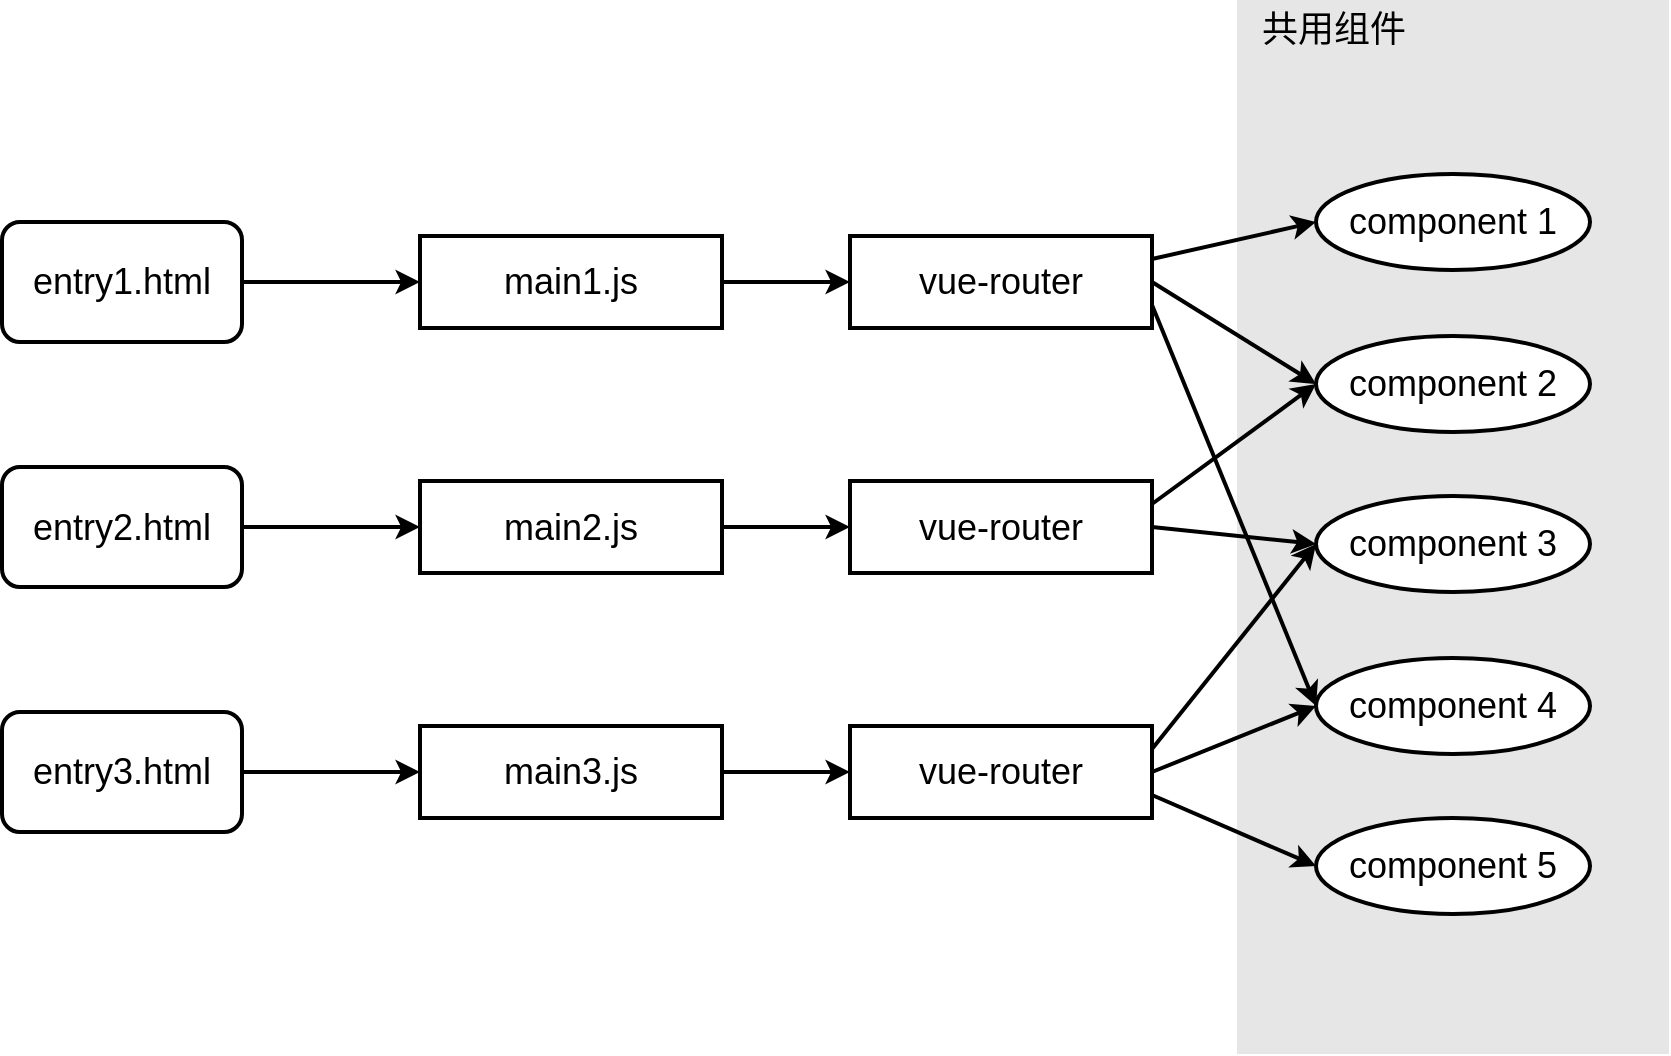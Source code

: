 <mxfile version="11.2.8" type="device" pages="1"><diagram id="a0fTaRXVqyOugfjWRZu5" name="第 1 页"><mxGraphModel dx="1473" dy="1041" grid="0" gridSize="10" guides="1" tooltips="1" connect="1" arrows="1" fold="1" page="0" pageScale="1" pageWidth="827" pageHeight="583" math="0" shadow="0"><root><mxCell id="0"/><mxCell id="1" parent="0"/><mxCell id="IcwkMOCIc-AjlrpbSG17-33" value="" style="rounded=0;whiteSpace=wrap;html=1;strokeWidth=2;fontSize=18;fillColor=#E6E6E6;strokeColor=none;" vertex="1" parent="1"><mxGeometry x="546.5" y="112" width="216" height="527" as="geometry"/></mxCell><mxCell id="IcwkMOCIc-AjlrpbSG17-22" style="edgeStyle=none;rounded=0;orthogonalLoop=1;jettySize=auto;html=1;entryX=0;entryY=0.5;entryDx=0;entryDy=0;strokeWidth=2;fontSize=18;" edge="1" parent="1" source="IcwkMOCIc-AjlrpbSG17-1" target="IcwkMOCIc-AjlrpbSG17-4"><mxGeometry relative="1" as="geometry"/></mxCell><mxCell id="IcwkMOCIc-AjlrpbSG17-1" value="&lt;font style=&quot;font-size: 18px;&quot;&gt;entry1.html&lt;/font&gt;" style="rounded=1;whiteSpace=wrap;html=1;strokeWidth=2;fontSize=18;" vertex="1" parent="1"><mxGeometry x="-71" y="223" width="120" height="60" as="geometry"/></mxCell><mxCell id="IcwkMOCIc-AjlrpbSG17-23" style="edgeStyle=none;rounded=0;orthogonalLoop=1;jettySize=auto;html=1;entryX=0;entryY=0.5;entryDx=0;entryDy=0;strokeWidth=2;fontSize=18;" edge="1" parent="1" source="IcwkMOCIc-AjlrpbSG17-2" target="IcwkMOCIc-AjlrpbSG17-8"><mxGeometry relative="1" as="geometry"/></mxCell><mxCell id="IcwkMOCIc-AjlrpbSG17-2" value="&lt;font style=&quot;font-size: 18px&quot;&gt;entry2.html&lt;/font&gt;" style="rounded=1;whiteSpace=wrap;html=1;strokeWidth=2;fontSize=18;" vertex="1" parent="1"><mxGeometry x="-71" y="345.5" width="120" height="60" as="geometry"/></mxCell><mxCell id="IcwkMOCIc-AjlrpbSG17-24" style="edgeStyle=none;rounded=0;orthogonalLoop=1;jettySize=auto;html=1;entryX=0;entryY=0.5;entryDx=0;entryDy=0;strokeWidth=2;fontSize=18;" edge="1" parent="1" source="IcwkMOCIc-AjlrpbSG17-3" target="IcwkMOCIc-AjlrpbSG17-9"><mxGeometry relative="1" as="geometry"/></mxCell><mxCell id="IcwkMOCIc-AjlrpbSG17-3" value="&lt;font style=&quot;font-size: 18px&quot;&gt;entry3.html&lt;/font&gt;" style="rounded=1;whiteSpace=wrap;html=1;strokeWidth=2;fontSize=18;" vertex="1" parent="1"><mxGeometry x="-71" y="468" width="120" height="60" as="geometry"/></mxCell><mxCell id="IcwkMOCIc-AjlrpbSG17-27" style="edgeStyle=none;rounded=0;orthogonalLoop=1;jettySize=auto;html=1;entryX=0;entryY=0.5;entryDx=0;entryDy=0;strokeWidth=2;fontSize=18;" edge="1" parent="1" source="IcwkMOCIc-AjlrpbSG17-4" target="IcwkMOCIc-AjlrpbSG17-10"><mxGeometry relative="1" as="geometry"/></mxCell><mxCell id="IcwkMOCIc-AjlrpbSG17-4" value="&lt;font style=&quot;font-size: 18px&quot;&gt;main1.js&lt;/font&gt;" style="rounded=0;whiteSpace=wrap;html=1;strokeWidth=2;fontSize=18;" vertex="1" parent="1"><mxGeometry x="138" y="230" width="151" height="46" as="geometry"/></mxCell><mxCell id="IcwkMOCIc-AjlrpbSG17-26" style="edgeStyle=none;rounded=0;orthogonalLoop=1;jettySize=auto;html=1;entryX=0;entryY=0.5;entryDx=0;entryDy=0;strokeWidth=2;fontSize=18;" edge="1" parent="1" source="IcwkMOCIc-AjlrpbSG17-8" target="IcwkMOCIc-AjlrpbSG17-11"><mxGeometry relative="1" as="geometry"/></mxCell><mxCell id="IcwkMOCIc-AjlrpbSG17-8" value="&lt;font style=&quot;font-size: 18px&quot;&gt;main2.js&lt;/font&gt;" style="rounded=0;whiteSpace=wrap;html=1;strokeWidth=2;fontSize=18;" vertex="1" parent="1"><mxGeometry x="138" y="352.5" width="151" height="46" as="geometry"/></mxCell><mxCell id="IcwkMOCIc-AjlrpbSG17-25" style="edgeStyle=none;rounded=0;orthogonalLoop=1;jettySize=auto;html=1;entryX=0;entryY=0.5;entryDx=0;entryDy=0;strokeWidth=2;fontSize=18;" edge="1" parent="1" source="IcwkMOCIc-AjlrpbSG17-9" target="IcwkMOCIc-AjlrpbSG17-12"><mxGeometry relative="1" as="geometry"/></mxCell><mxCell id="IcwkMOCIc-AjlrpbSG17-9" value="&lt;font style=&quot;font-size: 18px&quot;&gt;main3.js&lt;/font&gt;" style="rounded=0;whiteSpace=wrap;html=1;strokeWidth=2;fontSize=18;" vertex="1" parent="1"><mxGeometry x="138" y="475" width="151" height="46" as="geometry"/></mxCell><mxCell id="IcwkMOCIc-AjlrpbSG17-19" style="rounded=0;orthogonalLoop=1;jettySize=auto;html=1;entryX=0;entryY=0.5;entryDx=0;entryDy=0;fontSize=18;strokeWidth=2;exitX=1;exitY=0.25;exitDx=0;exitDy=0;" edge="1" parent="1" source="IcwkMOCIc-AjlrpbSG17-10" target="IcwkMOCIc-AjlrpbSG17-14"><mxGeometry relative="1" as="geometry"/></mxCell><mxCell id="IcwkMOCIc-AjlrpbSG17-20" style="edgeStyle=none;rounded=0;orthogonalLoop=1;jettySize=auto;html=1;entryX=0;entryY=0.5;entryDx=0;entryDy=0;strokeWidth=2;fontSize=18;exitX=1;exitY=0.5;exitDx=0;exitDy=0;" edge="1" parent="1" source="IcwkMOCIc-AjlrpbSG17-10" target="IcwkMOCIc-AjlrpbSG17-15"><mxGeometry relative="1" as="geometry"/></mxCell><mxCell id="IcwkMOCIc-AjlrpbSG17-21" style="edgeStyle=none;rounded=0;orthogonalLoop=1;jettySize=auto;html=1;entryX=0;entryY=0.5;entryDx=0;entryDy=0;strokeWidth=2;fontSize=18;exitX=1;exitY=0.75;exitDx=0;exitDy=0;" edge="1" parent="1" source="IcwkMOCIc-AjlrpbSG17-10" target="IcwkMOCIc-AjlrpbSG17-18"><mxGeometry relative="1" as="geometry"/></mxCell><mxCell id="IcwkMOCIc-AjlrpbSG17-10" value="&lt;font style=&quot;font-size: 18px&quot;&gt;vue-router&lt;/font&gt;" style="rounded=0;whiteSpace=wrap;html=1;strokeWidth=2;fontSize=18;" vertex="1" parent="1"><mxGeometry x="353" y="230" width="151" height="46" as="geometry"/></mxCell><mxCell id="IcwkMOCIc-AjlrpbSG17-28" style="edgeStyle=none;rounded=0;orthogonalLoop=1;jettySize=auto;html=1;entryX=0;entryY=0.5;entryDx=0;entryDy=0;strokeWidth=2;fontSize=18;exitX=1;exitY=0.25;exitDx=0;exitDy=0;" edge="1" parent="1" source="IcwkMOCIc-AjlrpbSG17-11" target="IcwkMOCIc-AjlrpbSG17-15"><mxGeometry relative="1" as="geometry"/></mxCell><mxCell id="IcwkMOCIc-AjlrpbSG17-29" style="edgeStyle=none;rounded=0;orthogonalLoop=1;jettySize=auto;html=1;entryX=0;entryY=0.5;entryDx=0;entryDy=0;strokeWidth=2;fontSize=18;exitX=1;exitY=0.5;exitDx=0;exitDy=0;" edge="1" parent="1" source="IcwkMOCIc-AjlrpbSG17-11" target="IcwkMOCIc-AjlrpbSG17-16"><mxGeometry relative="1" as="geometry"/></mxCell><mxCell id="IcwkMOCIc-AjlrpbSG17-11" value="&lt;font style=&quot;font-size: 18px&quot;&gt;vue-router&lt;/font&gt;" style="rounded=0;whiteSpace=wrap;html=1;strokeWidth=2;fontSize=18;" vertex="1" parent="1"><mxGeometry x="353" y="352.5" width="151" height="46" as="geometry"/></mxCell><mxCell id="IcwkMOCIc-AjlrpbSG17-30" style="edgeStyle=none;rounded=0;orthogonalLoop=1;jettySize=auto;html=1;entryX=0;entryY=0.5;entryDx=0;entryDy=0;strokeWidth=2;fontSize=18;exitX=1;exitY=0.75;exitDx=0;exitDy=0;" edge="1" parent="1" source="IcwkMOCIc-AjlrpbSG17-12" target="IcwkMOCIc-AjlrpbSG17-17"><mxGeometry relative="1" as="geometry"/></mxCell><mxCell id="IcwkMOCIc-AjlrpbSG17-31" style="edgeStyle=none;rounded=0;orthogonalLoop=1;jettySize=auto;html=1;entryX=0;entryY=0.5;entryDx=0;entryDy=0;strokeWidth=2;fontSize=18;exitX=1;exitY=0.5;exitDx=0;exitDy=0;" edge="1" parent="1" source="IcwkMOCIc-AjlrpbSG17-12" target="IcwkMOCIc-AjlrpbSG17-18"><mxGeometry relative="1" as="geometry"/></mxCell><mxCell id="IcwkMOCIc-AjlrpbSG17-32" style="edgeStyle=none;rounded=0;orthogonalLoop=1;jettySize=auto;html=1;entryX=0;entryY=0.5;entryDx=0;entryDy=0;strokeWidth=2;fontSize=18;exitX=1;exitY=0.25;exitDx=0;exitDy=0;" edge="1" parent="1" source="IcwkMOCIc-AjlrpbSG17-12" target="IcwkMOCIc-AjlrpbSG17-16"><mxGeometry relative="1" as="geometry"/></mxCell><mxCell id="IcwkMOCIc-AjlrpbSG17-12" value="&lt;font style=&quot;font-size: 18px&quot;&gt;vue-router&lt;/font&gt;" style="rounded=0;whiteSpace=wrap;html=1;strokeWidth=2;fontSize=18;" vertex="1" parent="1"><mxGeometry x="353" y="475" width="151" height="46" as="geometry"/></mxCell><mxCell id="IcwkMOCIc-AjlrpbSG17-14" value="component 1" style="ellipse;whiteSpace=wrap;html=1;rounded=0;strokeWidth=2;fontSize=18;" vertex="1" parent="1"><mxGeometry x="586" y="199" width="137" height="48" as="geometry"/></mxCell><mxCell id="IcwkMOCIc-AjlrpbSG17-15" value="component 2" style="ellipse;whiteSpace=wrap;html=1;rounded=0;strokeWidth=2;fontSize=18;" vertex="1" parent="1"><mxGeometry x="586" y="280" width="137" height="48" as="geometry"/></mxCell><mxCell id="IcwkMOCIc-AjlrpbSG17-16" value="component 3" style="ellipse;whiteSpace=wrap;html=1;rounded=0;strokeWidth=2;fontSize=18;" vertex="1" parent="1"><mxGeometry x="586" y="360" width="137" height="48" as="geometry"/></mxCell><mxCell id="IcwkMOCIc-AjlrpbSG17-17" value="component 5" style="ellipse;whiteSpace=wrap;html=1;rounded=0;strokeWidth=2;fontSize=18;" vertex="1" parent="1"><mxGeometry x="586" y="521" width="137" height="48" as="geometry"/></mxCell><mxCell id="IcwkMOCIc-AjlrpbSG17-18" value="component 4" style="ellipse;whiteSpace=wrap;html=1;rounded=0;strokeWidth=2;fontSize=18;" vertex="1" parent="1"><mxGeometry x="586" y="441" width="137" height="48" as="geometry"/></mxCell><mxCell id="IcwkMOCIc-AjlrpbSG17-34" value="共用组件" style="text;html=1;strokeColor=none;fillColor=none;align=left;verticalAlign=middle;whiteSpace=wrap;rounded=0;fontSize=18;" vertex="1" parent="1"><mxGeometry x="556.5" y="112" width="182" height="30" as="geometry"/></mxCell></root></mxGraphModel></diagram></mxfile>